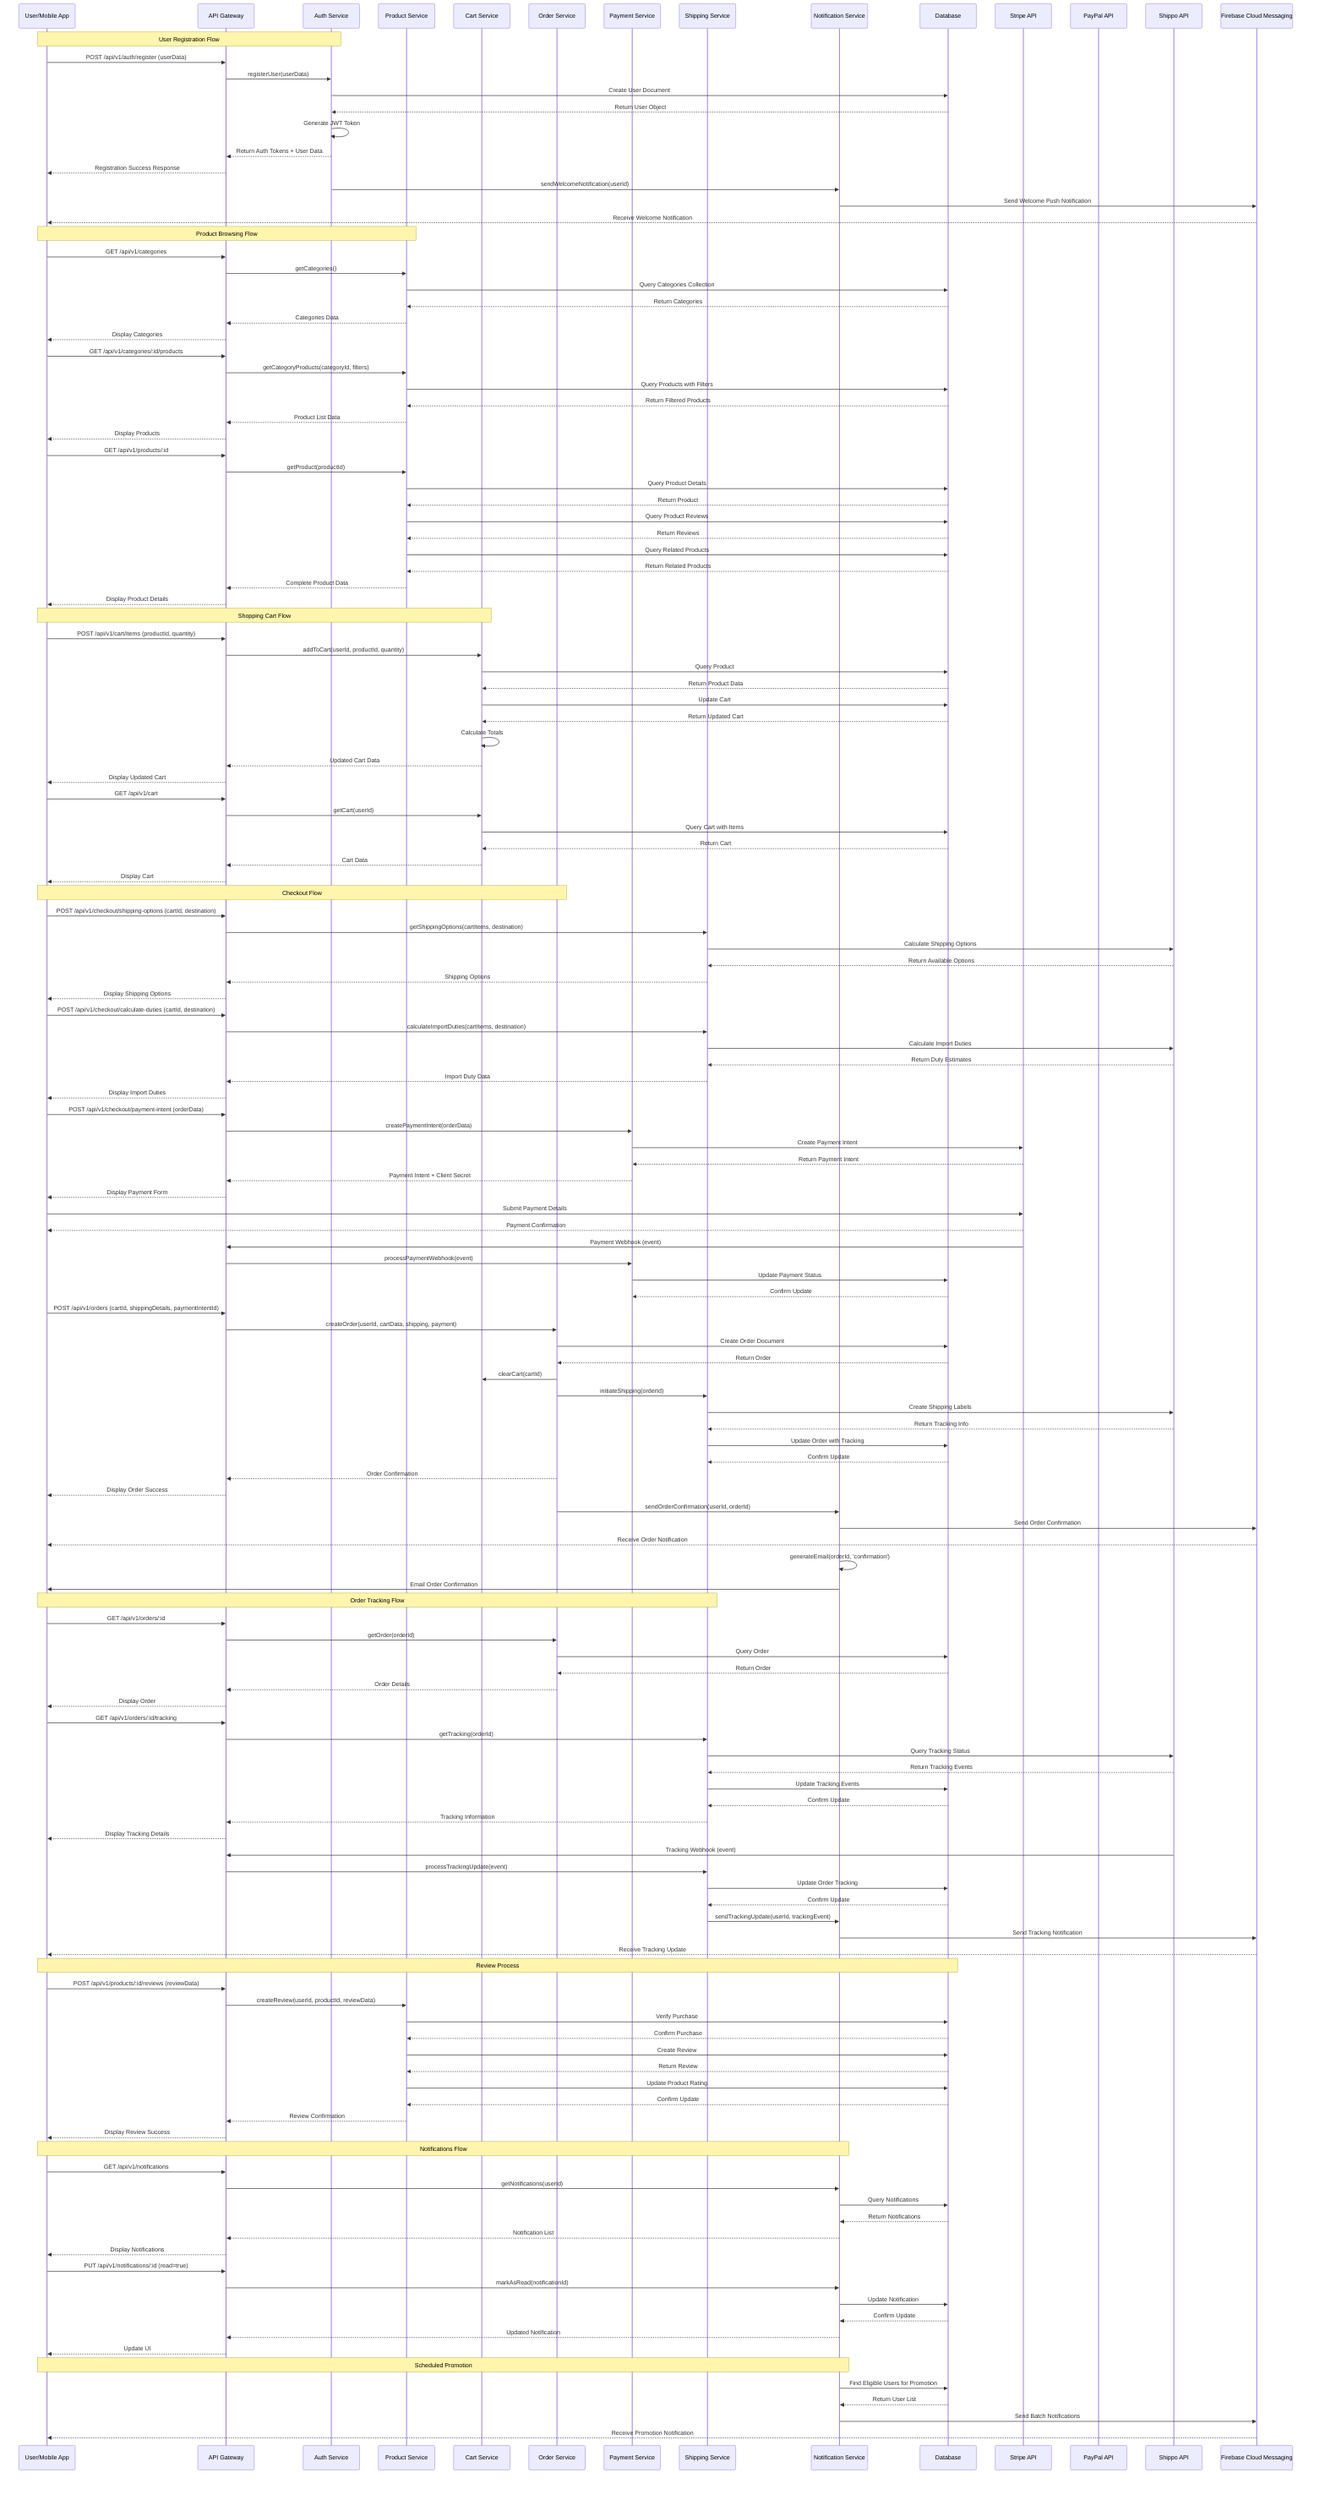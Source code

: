 sequenceDiagram
    participant User as User/Mobile App
    participant API as API Gateway
    participant Auth as Auth Service
    participant Product as Product Service
    participant Cart as Cart Service
    participant Order as Order Service
    participant Payment as Payment Service
    participant Shipping as Shipping Service
    participant Notification as Notification Service
    participant DB as Database
    participant Stripe as Stripe API
    participant PayPal as PayPal API
    participant Shippo as Shippo API
    participant FCM as Firebase Cloud Messaging

    %% User Registration Flow
    Note over User, Auth: User Registration Flow
    User->>API: POST /api/v1/auth/register (userData)
    API->>Auth: registerUser(userData)
    Auth->>DB: Create User Document
    DB-->>Auth: Return User Object
    Auth->>Auth: Generate JWT Token
    Auth-->>API: Return Auth Tokens + User Data
    API-->>User: Registration Success Response
    Auth->>Notification: sendWelcomeNotification(userId)
    Notification->>FCM: Send Welcome Push Notification
    FCM-->>User: Receive Welcome Notification

    %% Product Browsing Flow
    Note over User, Product: Product Browsing Flow
    User->>API: GET /api/v1/categories
    API->>Product: getCategories()
    Product->>DB: Query Categories Collection
    DB-->>Product: Return Categories
    Product-->>API: Categories Data
    API-->>User: Display Categories

    User->>API: GET /api/v1/categories/:id/products
    API->>Product: getCategoryProducts(categoryId, filters)
    Product->>DB: Query Products with Filters
    DB-->>Product: Return Filtered Products
    Product-->>API: Product List Data
    API-->>User: Display Products

    User->>API: GET /api/v1/products/:id
    API->>Product: getProduct(productId)
    Product->>DB: Query Product Details
    DB-->>Product: Return Product
    Product->>DB: Query Product Reviews
    DB-->>Product: Return Reviews
    Product->>DB: Query Related Products
    DB-->>Product: Return Related Products
    Product-->>API: Complete Product Data
    API-->>User: Display Product Details

    %% Shopping Cart Flow
    Note over User, Cart: Shopping Cart Flow
    User->>API: POST /api/v1/cart/items (productId, quantity)
    API->>Cart: addToCart(userId, productId, quantity)
    Cart->>DB: Query Product
    DB-->>Cart: Return Product Data
    Cart->>DB: Update Cart
    DB-->>Cart: Return Updated Cart
    Cart->>Cart: Calculate Totals
    Cart-->>API: Updated Cart Data
    API-->>User: Display Updated Cart

    User->>API: GET /api/v1/cart
    API->>Cart: getCart(userId)
    Cart->>DB: Query Cart with Items
    DB-->>Cart: Return Cart
    Cart-->>API: Cart Data
    API-->>User: Display Cart

    %% Checkout Flow
    Note over User, Order: Checkout Flow
    User->>API: POST /api/v1/checkout/shipping-options (cartId, destination)
    API->>Shipping: getShippingOptions(cartItems, destination)
    Shipping->>Shippo: Calculate Shipping Options
    Shippo-->>Shipping: Return Available Options
    Shipping-->>API: Shipping Options
    API-->>User: Display Shipping Options

    User->>API: POST /api/v1/checkout/calculate-duties (cartId, destination)
    API->>Shipping: calculateImportDuties(cartItems, destination)
    Shipping->>Shippo: Calculate Import Duties
    Shippo-->>Shipping: Return Duty Estimates
    Shipping-->>API: Import Duty Data
    API-->>User: Display Import Duties

    User->>API: POST /api/v1/checkout/payment-intent (orderData)
    API->>Payment: createPaymentIntent(orderData)
    Payment->>Stripe: Create Payment Intent
    Stripe-->>Payment: Return Payment Intent
    Payment-->>API: Payment Intent + Client Secret
    API-->>User: Display Payment Form

    User->>Stripe: Submit Payment Details
    Stripe-->>User: Payment Confirmation
    Stripe->>API: Payment Webhook (event)
    API->>Payment: processPaymentWebhook(event)
    Payment->>DB: Update Payment Status
    DB-->>Payment: Confirm Update

    User->>API: POST /api/v1/orders (cartId, shippingDetails, paymentIntentId)
    API->>Order: createOrder(userId, cartData, shipping, payment)
    Order->>DB: Create Order Document
    DB-->>Order: Return Order
    Order->>Cart: clearCart(cartId)
    Order->>Shipping: initiateShipping(orderId)
    Shipping->>Shippo: Create Shipping Labels
    Shippo-->>Shipping: Return Tracking Info
    Shipping->>DB: Update Order with Tracking
    DB-->>Shipping: Confirm Update
    Order-->>API: Order Confirmation
    API-->>User: Display Order Success
    Order->>Notification: sendOrderConfirmation(userId, orderId)
    Notification->>FCM: Send Order Confirmation
    FCM-->>User: Receive Order Notification
    Notification->>Notification: generateEmail(orderId, 'confirmation')
    Notification->>User: Email Order Confirmation

    %% Order Tracking Flow
    Note over User, Shipping: Order Tracking Flow
    User->>API: GET /api/v1/orders/:id
    API->>Order: getOrder(orderId)
    Order->>DB: Query Order
    DB-->>Order: Return Order
    Order-->>API: Order Details
    API-->>User: Display Order

    User->>API: GET /api/v1/orders/:id/tracking
    API->>Shipping: getTracking(orderId)
    Shipping->>Shippo: Query Tracking Status
    Shippo-->>Shipping: Return Tracking Events
    Shipping->>DB: Update Tracking Events
    DB-->>Shipping: Confirm Update
    Shipping-->>API: Tracking Information
    API-->>User: Display Tracking Details

    %% Shipment Updates (Background Process)
    Shippo->>API: Tracking Webhook (event)
    API->>Shipping: processTrackingUpdate(event)
    Shipping->>DB: Update Order Tracking
    DB-->>Shipping: Confirm Update
    Shipping->>Notification: sendTrackingUpdate(userId, trackingEvent)
    Notification->>FCM: Send Tracking Notification
    FCM-->>User: Receive Tracking Update

    %% Review Process
    Note over User, DB: Review Process
    User->>API: POST /api/v1/products/:id/reviews (reviewData)
    API->>Product: createReview(userId, productId, reviewData)
    Product->>DB: Verify Purchase
    DB-->>Product: Confirm Purchase
    Product->>DB: Create Review
    DB-->>Product: Return Review
    Product->>DB: Update Product Rating
    DB-->>Product: Confirm Update
    Product-->>API: Review Confirmation
    API-->>User: Display Review Success

    %% Notifications Process
    Note over User, Notification: Notifications Flow
    User->>API: GET /api/v1/notifications
    API->>Notification: getNotifications(userId)
    Notification->>DB: Query Notifications
    DB-->>Notification: Return Notifications
    Notification-->>API: Notification List
    API-->>User: Display Notifications

    User->>API: PUT /api/v1/notifications/:id (read=true)
    API->>Notification: markAsRead(notificationId)
    Notification->>DB: Update Notification
    DB-->>Notification: Confirm Update
    Notification-->>API: Updated Notification
    API-->>User: Update UI

    %% Background Promotion Notification
    Note over Notification, User: Scheduled Promotion
    Notification->>DB: Find Eligible Users for Promotion
    DB-->>Notification: Return User List
    Notification->>FCM: Send Batch Notifications
    FCM-->>User: Receive Promotion Notification